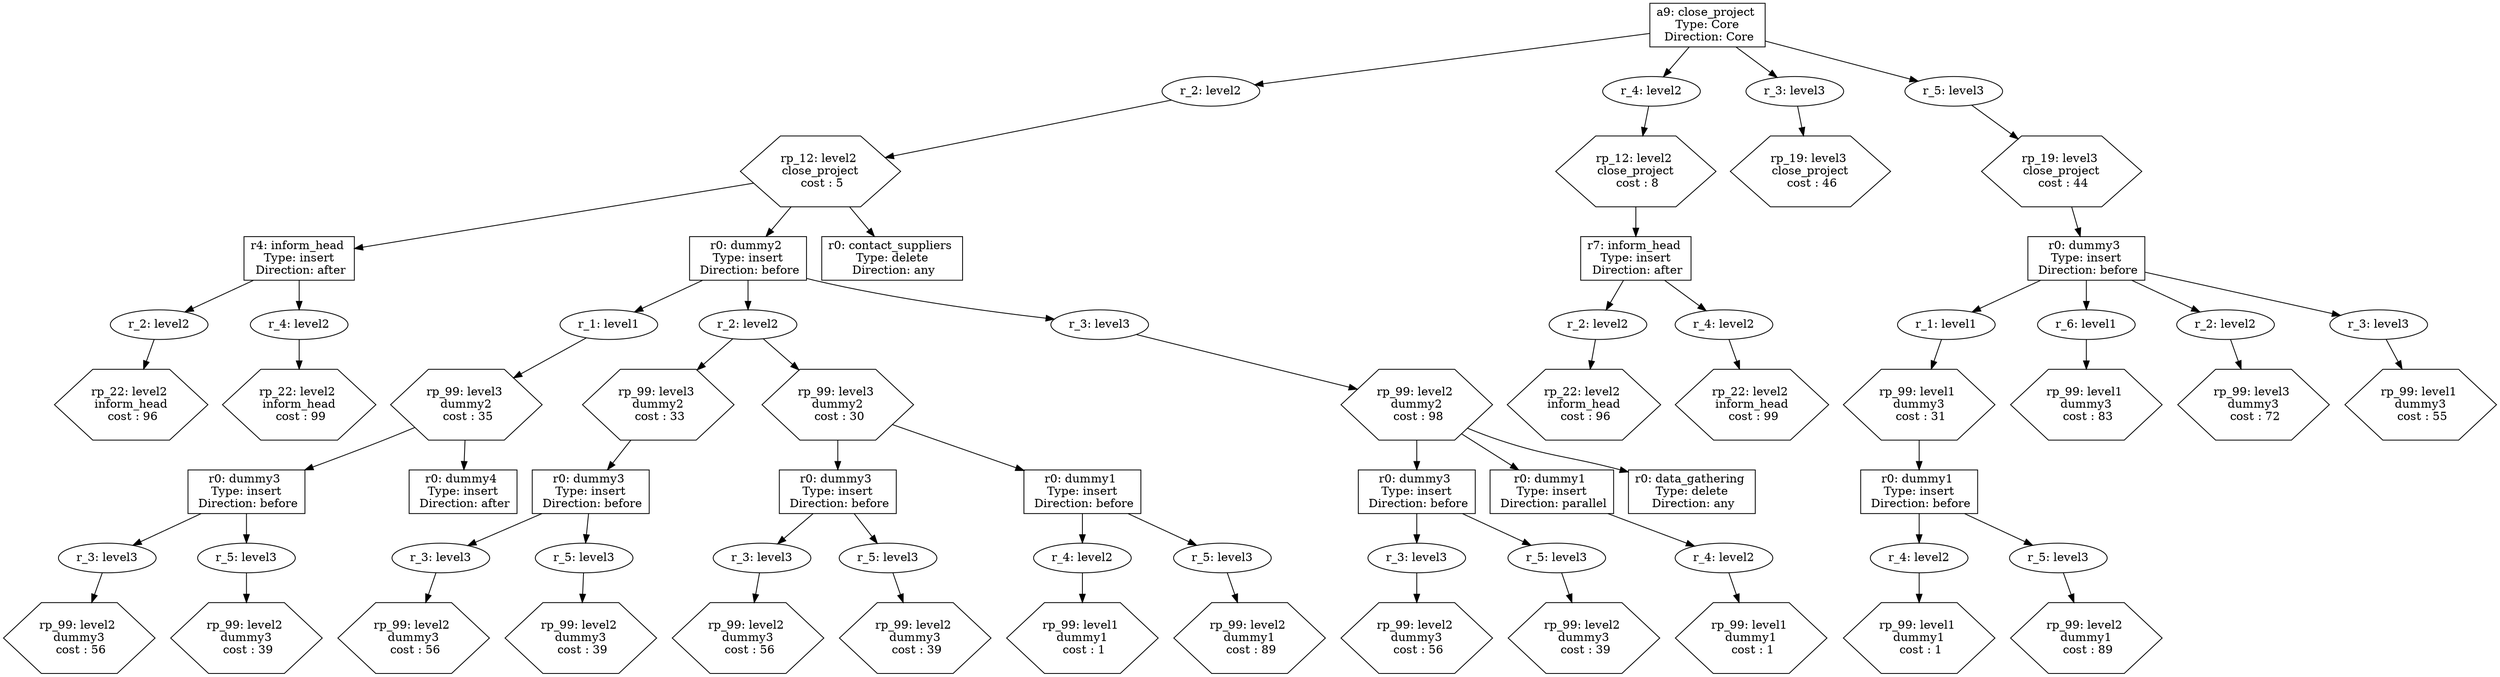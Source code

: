digraph CallTree {
	"7047330a-c69a-11ee-b4c3-ac1a3ddd05c7" [label = "a9: close_project 
 Type: Core 
 Direction: Core" shape=rectangle]	; 
	"704752cc-c69a-11ee-b4c3-ac1a3ddd05c7" [label = "r_2: level2"]	; 
 	"7047330a-c69a-11ee-b4c3-ac1a3ddd05c7" -> "704752cc-c69a-11ee-b4c3-ac1a3ddd05c7"	 ;
	"70475556-c69a-11ee-b4c3-ac1a3ddd05c7" [label = "rp_12: level2 
 close_project 
 cost : 5" shape=polygon sides=6]	; 
	"704752cc-c69a-11ee-b4c3-ac1a3ddd05c7" -> "70475556-c69a-11ee-b4c3-ac1a3ddd05c7"	 ;
	"704757b8-c69a-11ee-b4c3-ac1a3ddd05c7" [label = "r4: inform_head 
 Type: insert 
 Direction: after" shape=rectangle]	; 
	"70475556-c69a-11ee-b4c3-ac1a3ddd05c7" -> "704757b8-c69a-11ee-b4c3-ac1a3ddd05c7"	 ;
	"70475b8c-c69a-11ee-b4c3-ac1a3ddd05c7" [label = "r_2: level2"]	; 
 	"704757b8-c69a-11ee-b4c3-ac1a3ddd05c7" -> "70475b8c-c69a-11ee-b4c3-ac1a3ddd05c7"	 ;
	"70475dc6-c69a-11ee-b4c3-ac1a3ddd05c7" [label = "rp_22: level2 
 inform_head 
 cost : 96" shape=polygon sides=6]	; 
	"70475b8c-c69a-11ee-b4c3-ac1a3ddd05c7" -> "70475dc6-c69a-11ee-b4c3-ac1a3ddd05c7"	 ;
	"70475f92-c69a-11ee-b4c3-ac1a3ddd05c7" [label = "r_4: level2"]	; 
 	"704757b8-c69a-11ee-b4c3-ac1a3ddd05c7" -> "70475f92-c69a-11ee-b4c3-ac1a3ddd05c7"	 ;
	"70476186-c69a-11ee-b4c3-ac1a3ddd05c7" [label = "rp_22: level2 
 inform_head 
 cost : 99" shape=polygon sides=6]	; 
	"70475f92-c69a-11ee-b4c3-ac1a3ddd05c7" -> "70476186-c69a-11ee-b4c3-ac1a3ddd05c7"	 ;
	"70476348-c69a-11ee-b4c3-ac1a3ddd05c7" [label = "r0: dummy2 
 Type: insert 
 Direction: before" shape=rectangle]	; 
	"70475556-c69a-11ee-b4c3-ac1a3ddd05c7" -> "70476348-c69a-11ee-b4c3-ac1a3ddd05c7"	 ;
	"704772de-c69a-11ee-b4c3-ac1a3ddd05c7" [label = "r_1: level1"]	; 
 	"70476348-c69a-11ee-b4c3-ac1a3ddd05c7" -> "704772de-c69a-11ee-b4c3-ac1a3ddd05c7"	 ;
	"70477554-c69a-11ee-b4c3-ac1a3ddd05c7" [label = "rp_99: level3 
 dummy2 
 cost : 35" shape=polygon sides=6]	; 
	"704772de-c69a-11ee-b4c3-ac1a3ddd05c7" -> "70477554-c69a-11ee-b4c3-ac1a3ddd05c7"	 ;
	"70477720-c69a-11ee-b4c3-ac1a3ddd05c7" [label = "r0: dummy3 
 Type: insert 
 Direction: before" shape=rectangle]	; 
	"70477554-c69a-11ee-b4c3-ac1a3ddd05c7" -> "70477720-c69a-11ee-b4c3-ac1a3ddd05c7"	 ;
	"70477aea-c69a-11ee-b4c3-ac1a3ddd05c7" [label = "r_3: level3"]	; 
 	"70477720-c69a-11ee-b4c3-ac1a3ddd05c7" -> "70477aea-c69a-11ee-b4c3-ac1a3ddd05c7"	 ;
	"70477d10-c69a-11ee-b4c3-ac1a3ddd05c7" [label = "rp_99: level2 
 dummy3 
 cost : 56" shape=polygon sides=6]	; 
	"70477aea-c69a-11ee-b4c3-ac1a3ddd05c7" -> "70477d10-c69a-11ee-b4c3-ac1a3ddd05c7"	 ;
	"70477f22-c69a-11ee-b4c3-ac1a3ddd05c7" [label = "r_5: level3"]	; 
 	"70477720-c69a-11ee-b4c3-ac1a3ddd05c7" -> "70477f22-c69a-11ee-b4c3-ac1a3ddd05c7"	 ;
	"70478116-c69a-11ee-b4c3-ac1a3ddd05c7" [label = "rp_99: level2 
 dummy3 
 cost : 39" shape=polygon sides=6]	; 
	"70477f22-c69a-11ee-b4c3-ac1a3ddd05c7" -> "70478116-c69a-11ee-b4c3-ac1a3ddd05c7"	 ;
	"704782b0-c69a-11ee-b4c3-ac1a3ddd05c7" [label = "r0: dummy4 
 Type: insert 
 Direction: after" shape=rectangle]	; 
	"70477554-c69a-11ee-b4c3-ac1a3ddd05c7" -> "704782b0-c69a-11ee-b4c3-ac1a3ddd05c7"	 ;
	"7047851c-c69a-11ee-b4c3-ac1a3ddd05c7" [label = "r_2: level2"]	; 
 	"70476348-c69a-11ee-b4c3-ac1a3ddd05c7" -> "7047851c-c69a-11ee-b4c3-ac1a3ddd05c7"	 ;
	"7047872e-c69a-11ee-b4c3-ac1a3ddd05c7" [label = "rp_99: level3 
 dummy2 
 cost : 33" shape=polygon sides=6]	; 
	"7047851c-c69a-11ee-b4c3-ac1a3ddd05c7" -> "7047872e-c69a-11ee-b4c3-ac1a3ddd05c7"	 ;
	"704788d2-c69a-11ee-b4c3-ac1a3ddd05c7" [label = "r0: dummy3 
 Type: insert 
 Direction: before" shape=rectangle]	; 
	"7047872e-c69a-11ee-b4c3-ac1a3ddd05c7" -> "704788d2-c69a-11ee-b4c3-ac1a3ddd05c7"	 ;
	"70478c56-c69a-11ee-b4c3-ac1a3ddd05c7" [label = "r_3: level3"]	; 
 	"704788d2-c69a-11ee-b4c3-ac1a3ddd05c7" -> "70478c56-c69a-11ee-b4c3-ac1a3ddd05c7"	 ;
	"70478e4a-c69a-11ee-b4c3-ac1a3ddd05c7" [label = "rp_99: level2 
 dummy3 
 cost : 56" shape=polygon sides=6]	; 
	"70478c56-c69a-11ee-b4c3-ac1a3ddd05c7" -> "70478e4a-c69a-11ee-b4c3-ac1a3ddd05c7"	 ;
	"70478fda-c69a-11ee-b4c3-ac1a3ddd05c7" [label = "r_5: level3"]	; 
 	"704788d2-c69a-11ee-b4c3-ac1a3ddd05c7" -> "70478fda-c69a-11ee-b4c3-ac1a3ddd05c7"	 ;
	"704791ce-c69a-11ee-b4c3-ac1a3ddd05c7" [label = "rp_99: level2 
 dummy3 
 cost : 39" shape=polygon sides=6]	; 
	"70478fda-c69a-11ee-b4c3-ac1a3ddd05c7" -> "704791ce-c69a-11ee-b4c3-ac1a3ddd05c7"	 ;
	"70479368-c69a-11ee-b4c3-ac1a3ddd05c7" [label = "rp_99: level3 
 dummy2 
 cost : 30" shape=polygon sides=6]	; 
	"7047851c-c69a-11ee-b4c3-ac1a3ddd05c7" -> "70479368-c69a-11ee-b4c3-ac1a3ddd05c7"	 ;
	"704794f8-c69a-11ee-b4c3-ac1a3ddd05c7" [label = "r0: dummy3 
 Type: insert 
 Direction: before" shape=rectangle]	; 
	"70479368-c69a-11ee-b4c3-ac1a3ddd05c7" -> "704794f8-c69a-11ee-b4c3-ac1a3ddd05c7"	 ;
	"70479868-c69a-11ee-b4c3-ac1a3ddd05c7" [label = "r_3: level3"]	; 
 	"704794f8-c69a-11ee-b4c3-ac1a3ddd05c7" -> "70479868-c69a-11ee-b4c3-ac1a3ddd05c7"	 ;
	"70479a5c-c69a-11ee-b4c3-ac1a3ddd05c7" [label = "rp_99: level2 
 dummy3 
 cost : 56" shape=polygon sides=6]	; 
	"70479868-c69a-11ee-b4c3-ac1a3ddd05c7" -> "70479a5c-c69a-11ee-b4c3-ac1a3ddd05c7"	 ;
	"70479bd8-c69a-11ee-b4c3-ac1a3ddd05c7" [label = "r_5: level3"]	; 
 	"704794f8-c69a-11ee-b4c3-ac1a3ddd05c7" -> "70479bd8-c69a-11ee-b4c3-ac1a3ddd05c7"	 ;
	"70479dd6-c69a-11ee-b4c3-ac1a3ddd05c7" [label = "rp_99: level2 
 dummy3 
 cost : 39" shape=polygon sides=6]	; 
	"70479bd8-c69a-11ee-b4c3-ac1a3ddd05c7" -> "70479dd6-c69a-11ee-b4c3-ac1a3ddd05c7"	 ;
	"70479f66-c69a-11ee-b4c3-ac1a3ddd05c7" [label = "r0: dummy1 
 Type: insert 
 Direction: before" shape=rectangle]	; 
	"70479368-c69a-11ee-b4c3-ac1a3ddd05c7" -> "70479f66-c69a-11ee-b4c3-ac1a3ddd05c7"	 ;
	"7047a22c-c69a-11ee-b4c3-ac1a3ddd05c7" [label = "r_4: level2"]	; 
 	"70479f66-c69a-11ee-b4c3-ac1a3ddd05c7" -> "7047a22c-c69a-11ee-b4c3-ac1a3ddd05c7"	 ;
	"7047a434-c69a-11ee-b4c3-ac1a3ddd05c7" [label = "rp_99: level1 
 dummy1 
 cost : 1" shape=polygon sides=6]	; 
	"7047a22c-c69a-11ee-b4c3-ac1a3ddd05c7" -> "7047a434-c69a-11ee-b4c3-ac1a3ddd05c7"	 ;
	"7047a600-c69a-11ee-b4c3-ac1a3ddd05c7" [label = "r_5: level3"]	; 
 	"70479f66-c69a-11ee-b4c3-ac1a3ddd05c7" -> "7047a600-c69a-11ee-b4c3-ac1a3ddd05c7"	 ;
	"7047a790-c69a-11ee-b4c3-ac1a3ddd05c7" [label = "rp_99: level2 
 dummy1 
 cost : 89" shape=polygon sides=6]	; 
	"7047a600-c69a-11ee-b4c3-ac1a3ddd05c7" -> "7047a790-c69a-11ee-b4c3-ac1a3ddd05c7"	 ;
	"7047a8f8-c69a-11ee-b4c3-ac1a3ddd05c7" [label = "r_3: level3"]	; 
 	"70476348-c69a-11ee-b4c3-ac1a3ddd05c7" -> "7047a8f8-c69a-11ee-b4c3-ac1a3ddd05c7"	 ;
	"7047aae2-c69a-11ee-b4c3-ac1a3ddd05c7" [label = "rp_99: level2 
 dummy2 
 cost : 98" shape=polygon sides=6]	; 
	"7047a8f8-c69a-11ee-b4c3-ac1a3ddd05c7" -> "7047aae2-c69a-11ee-b4c3-ac1a3ddd05c7"	 ;
	"7047ac7c-c69a-11ee-b4c3-ac1a3ddd05c7" [label = "r0: dummy3 
 Type: insert 
 Direction: before" shape=rectangle]	; 
	"7047aae2-c69a-11ee-b4c3-ac1a3ddd05c7" -> "7047ac7c-c69a-11ee-b4c3-ac1a3ddd05c7"	 ;
	"7047afce-c69a-11ee-b4c3-ac1a3ddd05c7" [label = "r_3: level3"]	; 
 	"7047ac7c-c69a-11ee-b4c3-ac1a3ddd05c7" -> "7047afce-c69a-11ee-b4c3-ac1a3ddd05c7"	 ;
	"7047b1ae-c69a-11ee-b4c3-ac1a3ddd05c7" [label = "rp_99: level2 
 dummy3 
 cost : 56" shape=polygon sides=6]	; 
	"7047afce-c69a-11ee-b4c3-ac1a3ddd05c7" -> "7047b1ae-c69a-11ee-b4c3-ac1a3ddd05c7"	 ;
	"7047b320-c69a-11ee-b4c3-ac1a3ddd05c7" [label = "r_5: level3"]	; 
 	"7047ac7c-c69a-11ee-b4c3-ac1a3ddd05c7" -> "7047b320-c69a-11ee-b4c3-ac1a3ddd05c7"	 ;
	"7047b4f6-c69a-11ee-b4c3-ac1a3ddd05c7" [label = "rp_99: level2 
 dummy3 
 cost : 39" shape=polygon sides=6]	; 
	"7047b320-c69a-11ee-b4c3-ac1a3ddd05c7" -> "7047b4f6-c69a-11ee-b4c3-ac1a3ddd05c7"	 ;
	"7047b5f0-c69a-11ee-b4c3-ac1a3ddd05c7" [label = "r0: dummy1 
 Type: insert 
 Direction: parallel" shape=rectangle]	; 
	"7047aae2-c69a-11ee-b4c3-ac1a3ddd05c7" -> "7047b5f0-c69a-11ee-b4c3-ac1a3ddd05c7"	 ;
	"7047b7f8-c69a-11ee-b4c3-ac1a3ddd05c7" [label = "r_4: level2"]	; 
 	"7047b5f0-c69a-11ee-b4c3-ac1a3ddd05c7" -> "7047b7f8-c69a-11ee-b4c3-ac1a3ddd05c7"	 ;
	"7047b956-c69a-11ee-b4c3-ac1a3ddd05c7" [label = "rp_99: level1 
 dummy1 
 cost : 1" shape=polygon sides=6]	; 
	"7047b7f8-c69a-11ee-b4c3-ac1a3ddd05c7" -> "7047b956-c69a-11ee-b4c3-ac1a3ddd05c7"	 ;
	"7047ba5a-c69a-11ee-b4c3-ac1a3ddd05c7" [label = "r0: data_gathering 
 Type: delete 
 Direction: any" shape=rectangle]	; 
	"7047aae2-c69a-11ee-b4c3-ac1a3ddd05c7" -> "7047ba5a-c69a-11ee-b4c3-ac1a3ddd05c7"	 ;
	"7047bbd6-c69a-11ee-b4c3-ac1a3ddd05c7" [label = "r0: contact_suppliers 
 Type: delete 
 Direction: any" shape=rectangle]	; 
	"70475556-c69a-11ee-b4c3-ac1a3ddd05c7" -> "7047bbd6-c69a-11ee-b4c3-ac1a3ddd05c7"	 ;
	"7047bd20-c69a-11ee-b4c3-ac1a3ddd05c7" [label = "r_4: level2"]	; 
 	"7047330a-c69a-11ee-b4c3-ac1a3ddd05c7" -> "7047bd20-c69a-11ee-b4c3-ac1a3ddd05c7"	 ;
	"7047beba-c69a-11ee-b4c3-ac1a3ddd05c7" [label = "rp_12: level2 
 close_project 
 cost : 8" shape=polygon sides=6]	; 
	"7047bd20-c69a-11ee-b4c3-ac1a3ddd05c7" -> "7047beba-c69a-11ee-b4c3-ac1a3ddd05c7"	 ;
	"7047c040-c69a-11ee-b4c3-ac1a3ddd05c7" [label = "r7: inform_head 
 Type: insert 
 Direction: after" shape=rectangle]	; 
	"7047beba-c69a-11ee-b4c3-ac1a3ddd05c7" -> "7047c040-c69a-11ee-b4c3-ac1a3ddd05c7"	 ;
	"7047c360-c69a-11ee-b4c3-ac1a3ddd05c7" [label = "r_2: level2"]	; 
 	"7047c040-c69a-11ee-b4c3-ac1a3ddd05c7" -> "7047c360-c69a-11ee-b4c3-ac1a3ddd05c7"	 ;
	"7047c5cc-c69a-11ee-b4c3-ac1a3ddd05c7" [label = "rp_22: level2 
 inform_head 
 cost : 96" shape=polygon sides=6]	; 
	"7047c360-c69a-11ee-b4c3-ac1a3ddd05c7" -> "7047c5cc-c69a-11ee-b4c3-ac1a3ddd05c7"	 ;
	"7047c7a2-c69a-11ee-b4c3-ac1a3ddd05c7" [label = "r_4: level2"]	; 
 	"7047c040-c69a-11ee-b4c3-ac1a3ddd05c7" -> "7047c7a2-c69a-11ee-b4c3-ac1a3ddd05c7"	 ;
	"7047c9aa-c69a-11ee-b4c3-ac1a3ddd05c7" [label = "rp_22: level2 
 inform_head 
 cost : 99" shape=polygon sides=6]	; 
	"7047c7a2-c69a-11ee-b4c3-ac1a3ddd05c7" -> "7047c9aa-c69a-11ee-b4c3-ac1a3ddd05c7"	 ;
	"7047cb62-c69a-11ee-b4c3-ac1a3ddd05c7" [label = "r_3: level3"]	; 
 	"7047330a-c69a-11ee-b4c3-ac1a3ddd05c7" -> "7047cb62-c69a-11ee-b4c3-ac1a3ddd05c7"	 ;
	"7047cdb0-c69a-11ee-b4c3-ac1a3ddd05c7" [label = "rp_19: level3 
 close_project 
 cost : 46" shape=polygon sides=6]	; 
	"7047cb62-c69a-11ee-b4c3-ac1a3ddd05c7" -> "7047cdb0-c69a-11ee-b4c3-ac1a3ddd05c7"	 ;
	"7047cf5e-c69a-11ee-b4c3-ac1a3ddd05c7" [label = "r_5: level3"]	; 
 	"7047330a-c69a-11ee-b4c3-ac1a3ddd05c7" -> "7047cf5e-c69a-11ee-b4c3-ac1a3ddd05c7"	 ;
	"7047d166-c69a-11ee-b4c3-ac1a3ddd05c7" [label = "rp_19: level3 
 close_project 
 cost : 44" shape=polygon sides=6]	; 
	"7047cf5e-c69a-11ee-b4c3-ac1a3ddd05c7" -> "7047d166-c69a-11ee-b4c3-ac1a3ddd05c7"	 ;
	"7047d2f6-c69a-11ee-b4c3-ac1a3ddd05c7" [label = "r0: dummy3 
 Type: insert 
 Direction: before" shape=rectangle]	; 
	"7047d166-c69a-11ee-b4c3-ac1a3ddd05c7" -> "7047d2f6-c69a-11ee-b4c3-ac1a3ddd05c7"	 ;
	"7047dab2-c69a-11ee-b4c3-ac1a3ddd05c7" [label = "r_1: level1"]	; 
 	"7047d2f6-c69a-11ee-b4c3-ac1a3ddd05c7" -> "7047dab2-c69a-11ee-b4c3-ac1a3ddd05c7"	 ;
	"7047dcd8-c69a-11ee-b4c3-ac1a3ddd05c7" [label = "rp_99: level1 
 dummy3 
 cost : 31" shape=polygon sides=6]	; 
	"7047dab2-c69a-11ee-b4c3-ac1a3ddd05c7" -> "7047dcd8-c69a-11ee-b4c3-ac1a3ddd05c7"	 ;
	"7047de7c-c69a-11ee-b4c3-ac1a3ddd05c7" [label = "r0: dummy1 
 Type: insert 
 Direction: before" shape=rectangle]	; 
	"7047dcd8-c69a-11ee-b4c3-ac1a3ddd05c7" -> "7047de7c-c69a-11ee-b4c3-ac1a3ddd05c7"	 ;
	"7047e2aa-c69a-11ee-b4c3-ac1a3ddd05c7" [label = "r_4: level2"]	; 
 	"7047de7c-c69a-11ee-b4c3-ac1a3ddd05c7" -> "7047e2aa-c69a-11ee-b4c3-ac1a3ddd05c7"	 ;
	"7047e49e-c69a-11ee-b4c3-ac1a3ddd05c7" [label = "rp_99: level1 
 dummy1 
 cost : 1" shape=polygon sides=6]	; 
	"7047e2aa-c69a-11ee-b4c3-ac1a3ddd05c7" -> "7047e49e-c69a-11ee-b4c3-ac1a3ddd05c7"	 ;
	"7047e62e-c69a-11ee-b4c3-ac1a3ddd05c7" [label = "r_5: level3"]	; 
 	"7047de7c-c69a-11ee-b4c3-ac1a3ddd05c7" -> "7047e62e-c69a-11ee-b4c3-ac1a3ddd05c7"	 ;
	"7047e818-c69a-11ee-b4c3-ac1a3ddd05c7" [label = "rp_99: level2 
 dummy1 
 cost : 89" shape=polygon sides=6]	; 
	"7047e62e-c69a-11ee-b4c3-ac1a3ddd05c7" -> "7047e818-c69a-11ee-b4c3-ac1a3ddd05c7"	 ;
	"7047e9b2-c69a-11ee-b4c3-ac1a3ddd05c7" [label = "r_6: level1"]	; 
 	"7047d2f6-c69a-11ee-b4c3-ac1a3ddd05c7" -> "7047e9b2-c69a-11ee-b4c3-ac1a3ddd05c7"	 ;
	"7047eb9c-c69a-11ee-b4c3-ac1a3ddd05c7" [label = "rp_99: level1 
 dummy3 
 cost : 83" shape=polygon sides=6]	; 
	"7047e9b2-c69a-11ee-b4c3-ac1a3ddd05c7" -> "7047eb9c-c69a-11ee-b4c3-ac1a3ddd05c7"	 ;
	"7047ed22-c69a-11ee-b4c3-ac1a3ddd05c7" [label = "r_2: level2"]	; 
 	"7047d2f6-c69a-11ee-b4c3-ac1a3ddd05c7" -> "7047ed22-c69a-11ee-b4c3-ac1a3ddd05c7"	 ;
	"7047eef8-c69a-11ee-b4c3-ac1a3ddd05c7" [label = "rp_99: level3 
 dummy3 
 cost : 72" shape=polygon sides=6]	; 
	"7047ed22-c69a-11ee-b4c3-ac1a3ddd05c7" -> "7047eef8-c69a-11ee-b4c3-ac1a3ddd05c7"	 ;
	"7047f092-c69a-11ee-b4c3-ac1a3ddd05c7" [label = "r_3: level3"]	; 
 	"7047d2f6-c69a-11ee-b4c3-ac1a3ddd05c7" -> "7047f092-c69a-11ee-b4c3-ac1a3ddd05c7"	 ;
	"7047f272-c69a-11ee-b4c3-ac1a3ddd05c7" [label = "rp_99: level1 
 dummy3 
 cost : 55" shape=polygon sides=6]	; 
	"7047f092-c69a-11ee-b4c3-ac1a3ddd05c7" -> "7047f272-c69a-11ee-b4c3-ac1a3ddd05c7"	 ;
}
